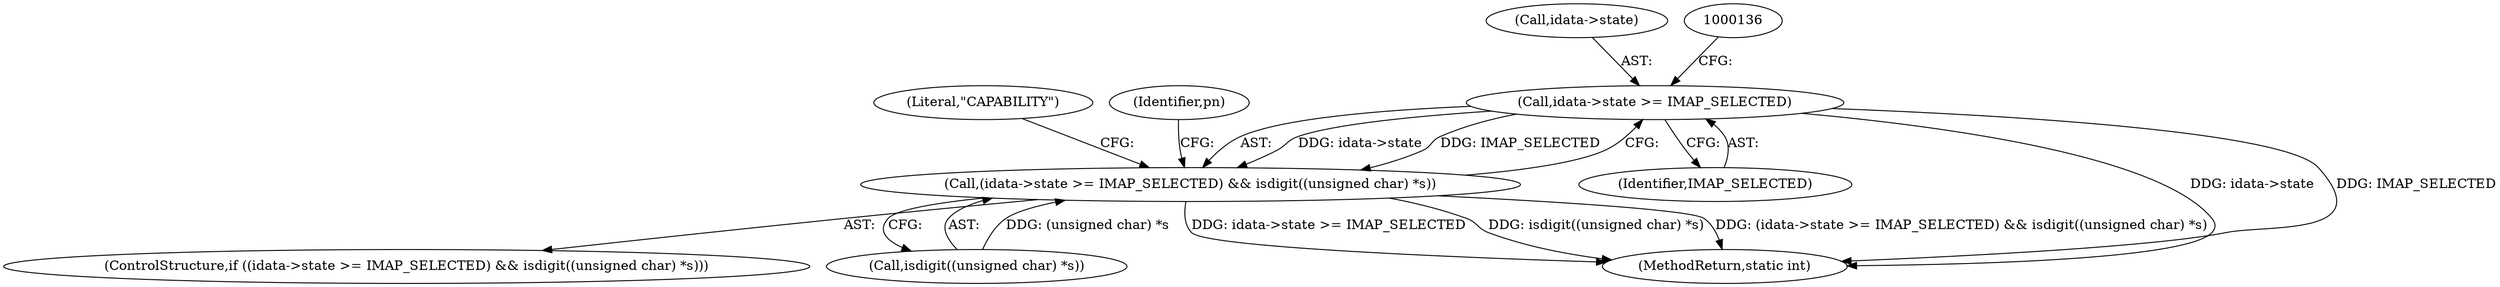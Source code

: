digraph "0_neomutt_36a29280448097f34ce9c94606195f2ac643fed1@pointer" {
"1000129" [label="(Call,idata->state >= IMAP_SELECTED)"];
"1000128" [label="(Call,(idata->state >= IMAP_SELECTED) && isdigit((unsigned char) *s))"];
"1000133" [label="(Identifier,IMAP_SELECTED)"];
"1000252" [label="(Literal,\"CAPABILITY\")"];
"1000134" [label="(Call,isdigit((unsigned char) *s))"];
"1000141" [label="(Identifier,pn)"];
"1000129" [label="(Call,idata->state >= IMAP_SELECTED)"];
"1000127" [label="(ControlStructure,if ((idata->state >= IMAP_SELECTED) && isdigit((unsigned char) *s)))"];
"1000130" [label="(Call,idata->state)"];
"1000402" [label="(MethodReturn,static int)"];
"1000128" [label="(Call,(idata->state >= IMAP_SELECTED) && isdigit((unsigned char) *s))"];
"1000129" -> "1000128"  [label="AST: "];
"1000129" -> "1000133"  [label="CFG: "];
"1000130" -> "1000129"  [label="AST: "];
"1000133" -> "1000129"  [label="AST: "];
"1000136" -> "1000129"  [label="CFG: "];
"1000128" -> "1000129"  [label="CFG: "];
"1000129" -> "1000402"  [label="DDG: idata->state"];
"1000129" -> "1000402"  [label="DDG: IMAP_SELECTED"];
"1000129" -> "1000128"  [label="DDG: idata->state"];
"1000129" -> "1000128"  [label="DDG: IMAP_SELECTED"];
"1000128" -> "1000127"  [label="AST: "];
"1000128" -> "1000134"  [label="CFG: "];
"1000134" -> "1000128"  [label="AST: "];
"1000141" -> "1000128"  [label="CFG: "];
"1000252" -> "1000128"  [label="CFG: "];
"1000128" -> "1000402"  [label="DDG: idata->state >= IMAP_SELECTED"];
"1000128" -> "1000402"  [label="DDG: isdigit((unsigned char) *s)"];
"1000128" -> "1000402"  [label="DDG: (idata->state >= IMAP_SELECTED) && isdigit((unsigned char) *s)"];
"1000134" -> "1000128"  [label="DDG: (unsigned char) *s"];
}
